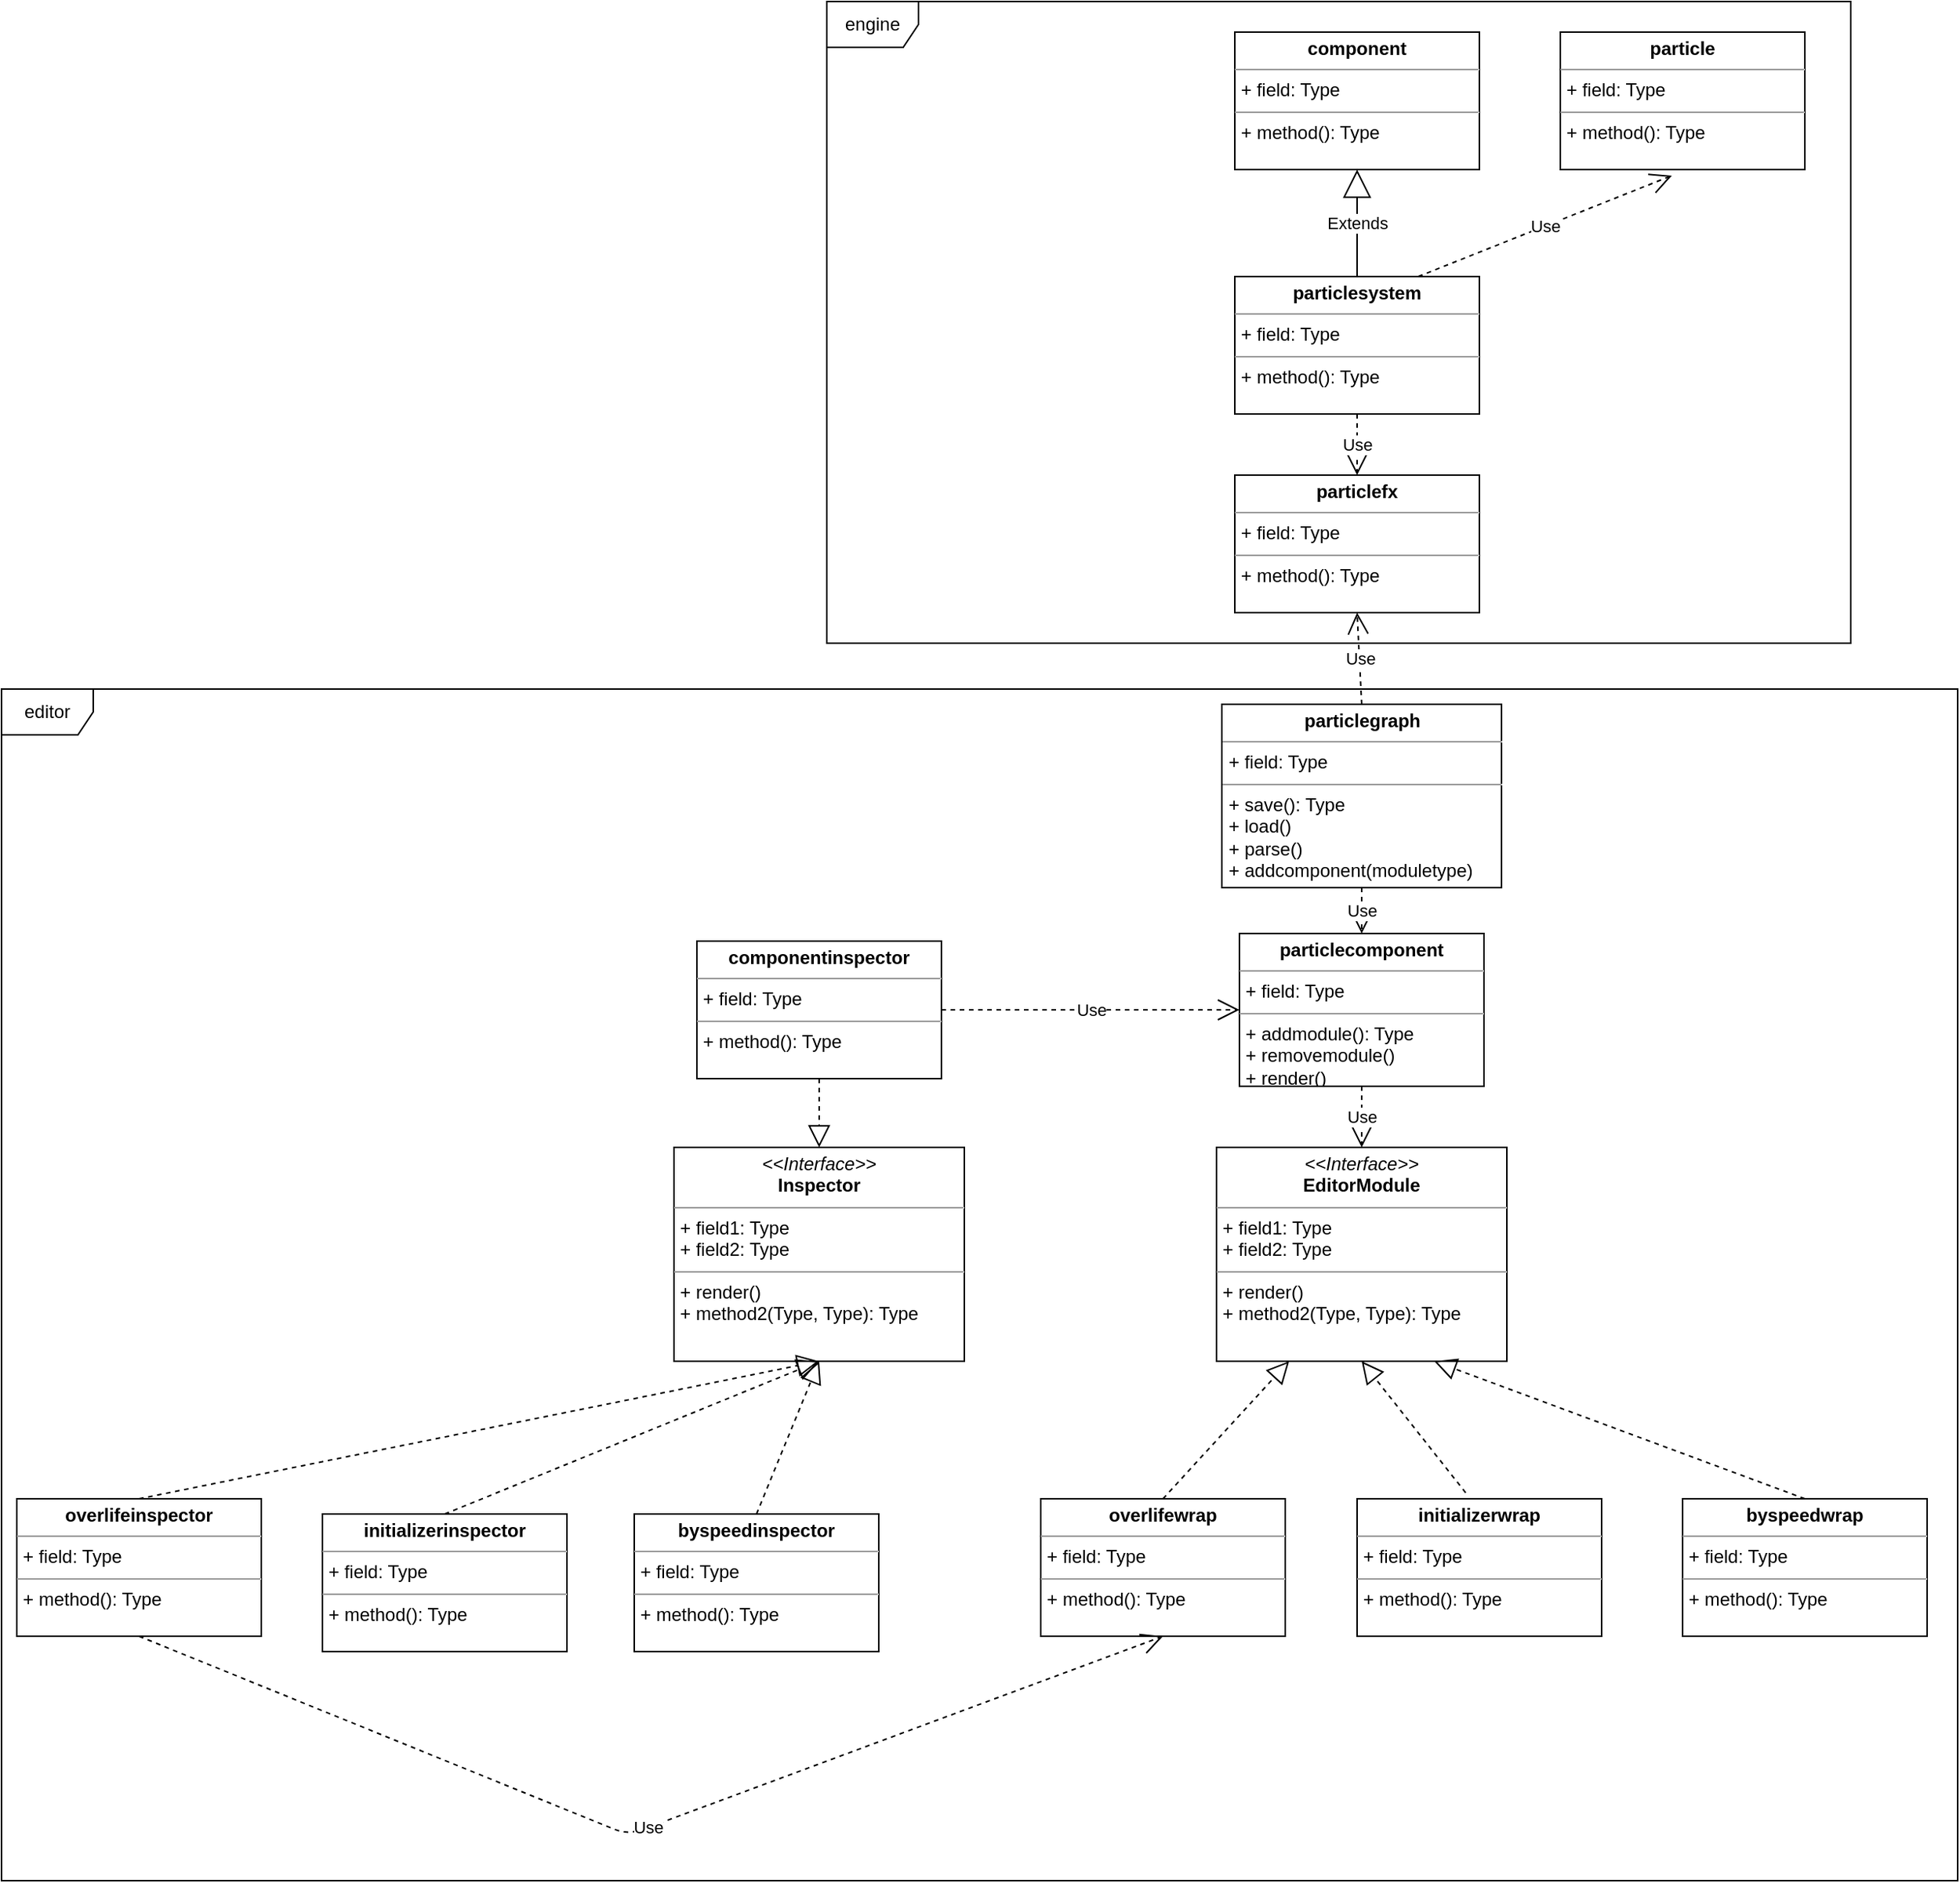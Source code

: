<mxfile version="14.9.2" type="github">
  <diagram id="1v4-q3JJ3BF3rLonqGm6" name="Page-1">
    <mxGraphModel dx="2062" dy="2323" grid="1" gridSize="10" guides="1" tooltips="1" connect="1" arrows="1" fold="1" page="1" pageScale="1" pageWidth="827" pageHeight="1169" math="0" shadow="0">
      <root>
        <mxCell id="0" />
        <mxCell id="1" parent="0" />
        <mxCell id="4IxoNGBiL0sOaZmvlDB4-8" value="engine" style="shape=umlFrame;whiteSpace=wrap;html=1;" vertex="1" parent="1">
          <mxGeometry x="560" y="-440" width="670" height="420" as="geometry" />
        </mxCell>
        <mxCell id="4IxoNGBiL0sOaZmvlDB4-7" value="editor" style="shape=umlFrame;whiteSpace=wrap;html=1;" vertex="1" parent="1">
          <mxGeometry x="20" y="10" width="1280" height="780" as="geometry" />
        </mxCell>
        <mxCell id="rtTn-14dv-DHAK5EhPJp-1" value="&lt;p style=&quot;margin: 0px ; margin-top: 4px ; text-align: center&quot;&gt;&lt;b&gt;componentinspector&lt;/b&gt;&lt;/p&gt;&lt;hr size=&quot;1&quot;&gt;&lt;p style=&quot;margin: 0px ; margin-left: 4px&quot;&gt;+ field: Type&lt;/p&gt;&lt;hr size=&quot;1&quot;&gt;&lt;p style=&quot;margin: 0px ; margin-left: 4px&quot;&gt;+ method(): Type&lt;/p&gt;" style="verticalAlign=top;align=left;overflow=fill;fontSize=12;fontFamily=Helvetica;html=1;" parent="1" vertex="1">
          <mxGeometry x="475" y="175" width="160" height="90" as="geometry" />
        </mxCell>
        <mxCell id="rtTn-14dv-DHAK5EhPJp-2" value="&lt;p style=&quot;margin: 0px ; margin-top: 4px ; text-align: center&quot;&gt;&lt;b&gt;overlifeinspector&lt;/b&gt;&lt;/p&gt;&lt;hr size=&quot;1&quot;&gt;&lt;p style=&quot;margin: 0px ; margin-left: 4px&quot;&gt;+ field: Type&lt;/p&gt;&lt;hr size=&quot;1&quot;&gt;&lt;p style=&quot;margin: 0px ; margin-left: 4px&quot;&gt;+ method(): Type&lt;/p&gt;" style="verticalAlign=top;align=left;overflow=fill;fontSize=12;fontFamily=Helvetica;html=1;" parent="1" vertex="1">
          <mxGeometry x="30" y="540" width="160" height="90" as="geometry" />
        </mxCell>
        <mxCell id="rtTn-14dv-DHAK5EhPJp-4" value="&lt;p style=&quot;margin: 0px ; margin-top: 4px ; text-align: center&quot;&gt;&lt;i&gt;&amp;lt;&amp;lt;Interface&amp;gt;&amp;gt;&lt;/i&gt;&lt;br&gt;&lt;b&gt;Inspector&lt;/b&gt;&lt;/p&gt;&lt;hr size=&quot;1&quot;&gt;&lt;p style=&quot;margin: 0px ; margin-left: 4px&quot;&gt;+ field1: Type&lt;br&gt;+ field2: Type&lt;/p&gt;&lt;hr size=&quot;1&quot;&gt;&lt;p style=&quot;margin: 0px ; margin-left: 4px&quot;&gt;+ render()&lt;br&gt;+ method2(Type, Type): Type&lt;/p&gt;" style="verticalAlign=top;align=left;overflow=fill;fontSize=12;fontFamily=Helvetica;html=1;" parent="1" vertex="1">
          <mxGeometry x="460" y="310" width="190" height="140" as="geometry" />
        </mxCell>
        <mxCell id="rtTn-14dv-DHAK5EhPJp-5" value="&lt;p style=&quot;margin: 0px ; margin-top: 4px ; text-align: center&quot;&gt;&lt;b&gt;particlesystem&lt;/b&gt;&lt;/p&gt;&lt;hr size=&quot;1&quot;&gt;&lt;p style=&quot;margin: 0px ; margin-left: 4px&quot;&gt;+ field: Type&lt;/p&gt;&lt;hr size=&quot;1&quot;&gt;&lt;p style=&quot;margin: 0px ; margin-left: 4px&quot;&gt;+ method(): Type&lt;/p&gt;" style="verticalAlign=top;align=left;overflow=fill;fontSize=12;fontFamily=Helvetica;html=1;" parent="1" vertex="1">
          <mxGeometry x="827" y="-260" width="160" height="90" as="geometry" />
        </mxCell>
        <mxCell id="rtTn-14dv-DHAK5EhPJp-8" value="&lt;p style=&quot;margin: 0px ; margin-top: 4px ; text-align: center&quot;&gt;&lt;b&gt;particlegraph&lt;/b&gt;&lt;/p&gt;&lt;hr size=&quot;1&quot;&gt;&lt;p style=&quot;margin: 0px ; margin-left: 4px&quot;&gt;+ field: Type&lt;/p&gt;&lt;hr size=&quot;1&quot;&gt;&lt;p style=&quot;margin: 0px ; margin-left: 4px&quot;&gt;+ save(): Type&lt;/p&gt;&lt;p style=&quot;margin: 0px ; margin-left: 4px&quot;&gt;+ load()&lt;/p&gt;&lt;p style=&quot;margin: 0px ; margin-left: 4px&quot;&gt;+ parse()&lt;/p&gt;&lt;p style=&quot;margin: 0px ; margin-left: 4px&quot;&gt;+ addcomponent(moduletype)&lt;/p&gt;" style="verticalAlign=top;align=left;overflow=fill;fontSize=12;fontFamily=Helvetica;html=1;" parent="1" vertex="1">
          <mxGeometry x="818.5" y="20" width="183" height="120" as="geometry" />
        </mxCell>
        <mxCell id="rtTn-14dv-DHAK5EhPJp-9" value="&lt;p style=&quot;margin: 0px ; margin-top: 4px ; text-align: center&quot;&gt;&lt;i&gt;&amp;lt;&amp;lt;Interface&amp;gt;&amp;gt;&lt;/i&gt;&lt;br&gt;&lt;b&gt;EditorModule&lt;/b&gt;&lt;br&gt;&lt;/p&gt;&lt;hr size=&quot;1&quot;&gt;&lt;p style=&quot;margin: 0px ; margin-left: 4px&quot;&gt;+ field1: Type&lt;br&gt;+ field2: Type&lt;/p&gt;&lt;hr size=&quot;1&quot;&gt;&lt;p style=&quot;margin: 0px ; margin-left: 4px&quot;&gt;+ render()&lt;br&gt;+ method2(Type, Type): Type&lt;/p&gt;" style="verticalAlign=top;align=left;overflow=fill;fontSize=12;fontFamily=Helvetica;html=1;" parent="1" vertex="1">
          <mxGeometry x="815" y="310" width="190" height="140" as="geometry" />
        </mxCell>
        <mxCell id="rtTn-14dv-DHAK5EhPJp-10" value="&lt;p style=&quot;margin: 0px ; margin-top: 4px ; text-align: center&quot;&gt;&lt;b&gt;overlifewrap&lt;/b&gt;&lt;/p&gt;&lt;hr size=&quot;1&quot;&gt;&lt;p style=&quot;margin: 0px ; margin-left: 4px&quot;&gt;+ field: Type&lt;/p&gt;&lt;hr size=&quot;1&quot;&gt;&lt;p style=&quot;margin: 0px ; margin-left: 4px&quot;&gt;+ method(): Type&lt;/p&gt;" style="verticalAlign=top;align=left;overflow=fill;fontSize=12;fontFamily=Helvetica;html=1;" parent="1" vertex="1">
          <mxGeometry x="700" y="540" width="160" height="90" as="geometry" />
        </mxCell>
        <mxCell id="rtTn-14dv-DHAK5EhPJp-11" value="&lt;p style=&quot;margin: 0px ; margin-top: 4px ; text-align: center&quot;&gt;&lt;b&gt;initializerwrap&lt;/b&gt;&lt;/p&gt;&lt;hr size=&quot;1&quot;&gt;&lt;p style=&quot;margin: 0px ; margin-left: 4px&quot;&gt;+ field: Type&lt;/p&gt;&lt;hr size=&quot;1&quot;&gt;&lt;p style=&quot;margin: 0px ; margin-left: 4px&quot;&gt;+ method(): Type&lt;/p&gt;" style="verticalAlign=top;align=left;overflow=fill;fontSize=12;fontFamily=Helvetica;html=1;" parent="1" vertex="1">
          <mxGeometry x="907" y="540" width="160" height="90" as="geometry" />
        </mxCell>
        <mxCell id="rtTn-14dv-DHAK5EhPJp-12" value="&lt;p style=&quot;margin: 0px ; margin-top: 4px ; text-align: center&quot;&gt;&lt;b&gt;byspeedwrap&lt;/b&gt;&lt;/p&gt;&lt;hr size=&quot;1&quot;&gt;&lt;p style=&quot;margin: 0px ; margin-left: 4px&quot;&gt;+ field: Type&lt;/p&gt;&lt;hr size=&quot;1&quot;&gt;&lt;p style=&quot;margin: 0px ; margin-left: 4px&quot;&gt;+ method(): Type&lt;/p&gt;" style="verticalAlign=top;align=left;overflow=fill;fontSize=12;fontFamily=Helvetica;html=1;" parent="1" vertex="1">
          <mxGeometry x="1120" y="540" width="160" height="90" as="geometry" />
        </mxCell>
        <mxCell id="rtTn-14dv-DHAK5EhPJp-24" value="" style="endArrow=block;dashed=1;endFill=0;endSize=12;html=1;exitX=0.5;exitY=0;exitDx=0;exitDy=0;entryX=0.75;entryY=1;entryDx=0;entryDy=0;" parent="1" source="rtTn-14dv-DHAK5EhPJp-12" target="rtTn-14dv-DHAK5EhPJp-9" edge="1">
          <mxGeometry width="160" relative="1" as="geometry">
            <mxPoint x="940" y="460" as="sourcePoint" />
            <mxPoint x="1100" y="460" as="targetPoint" />
          </mxGeometry>
        </mxCell>
        <mxCell id="rtTn-14dv-DHAK5EhPJp-25" value="" style="endArrow=block;dashed=1;endFill=0;endSize=12;html=1;exitX=0.444;exitY=-0.044;exitDx=0;exitDy=0;exitPerimeter=0;entryX=0.5;entryY=1;entryDx=0;entryDy=0;" parent="1" source="rtTn-14dv-DHAK5EhPJp-11" target="rtTn-14dv-DHAK5EhPJp-9" edge="1">
          <mxGeometry width="160" relative="1" as="geometry">
            <mxPoint x="820" y="450" as="sourcePoint" />
            <mxPoint x="980" y="450" as="targetPoint" />
          </mxGeometry>
        </mxCell>
        <mxCell id="rtTn-14dv-DHAK5EhPJp-26" value="" style="endArrow=block;dashed=1;endFill=0;endSize=12;html=1;exitX=0.5;exitY=0;exitDx=0;exitDy=0;entryX=0.25;entryY=1;entryDx=0;entryDy=0;" parent="1" source="rtTn-14dv-DHAK5EhPJp-10" target="rtTn-14dv-DHAK5EhPJp-9" edge="1">
          <mxGeometry width="160" relative="1" as="geometry">
            <mxPoint x="540" y="460" as="sourcePoint" />
            <mxPoint x="770" y="433" as="targetPoint" />
          </mxGeometry>
        </mxCell>
        <mxCell id="rtTn-14dv-DHAK5EhPJp-27" value="&lt;p style=&quot;margin: 0px ; margin-top: 4px ; text-align: center&quot;&gt;&lt;b&gt;particlecomponent&lt;/b&gt;&lt;/p&gt;&lt;hr size=&quot;1&quot;&gt;&lt;p style=&quot;margin: 0px ; margin-left: 4px&quot;&gt;+ field: Type&lt;/p&gt;&lt;hr size=&quot;1&quot;&gt;&lt;p style=&quot;margin: 0px ; margin-left: 4px&quot;&gt;+ addmodule(): Type&lt;/p&gt;&lt;p style=&quot;margin: 0px ; margin-left: 4px&quot;&gt;+ removemodule()&lt;/p&gt;&lt;p style=&quot;margin: 0px ; margin-left: 4px&quot;&gt;+ render()&lt;/p&gt;" style="verticalAlign=top;align=left;overflow=fill;fontSize=12;fontFamily=Helvetica;html=1;" parent="1" vertex="1">
          <mxGeometry x="830" y="170" width="160" height="100" as="geometry" />
        </mxCell>
        <mxCell id="rtTn-14dv-DHAK5EhPJp-28" value="Use" style="endArrow=open;endSize=12;dashed=1;html=1;exitX=0.5;exitY=1;exitDx=0;exitDy=0;entryX=0.5;entryY=0;entryDx=0;entryDy=0;" parent="1" source="rtTn-14dv-DHAK5EhPJp-27" target="rtTn-14dv-DHAK5EhPJp-9" edge="1">
          <mxGeometry width="160" relative="1" as="geometry">
            <mxPoint x="530" y="320" as="sourcePoint" />
            <mxPoint x="690" y="320" as="targetPoint" />
          </mxGeometry>
        </mxCell>
        <mxCell id="rtTn-14dv-DHAK5EhPJp-29" value="Use" style="endArrow=open;endSize=12;dashed=1;html=1;exitX=0.5;exitY=1;exitDx=0;exitDy=0;entryX=0.5;entryY=0;entryDx=0;entryDy=0;" parent="1" source="rtTn-14dv-DHAK5EhPJp-8" target="rtTn-14dv-DHAK5EhPJp-27" edge="1">
          <mxGeometry width="160" relative="1" as="geometry">
            <mxPoint x="410" y="420" as="sourcePoint" />
            <mxPoint x="570" y="420" as="targetPoint" />
          </mxGeometry>
        </mxCell>
        <mxCell id="rtTn-14dv-DHAK5EhPJp-35" value="&lt;p style=&quot;margin: 0px ; margin-top: 4px ; text-align: center&quot;&gt;&lt;b&gt;initializerinspector&lt;/b&gt;&lt;/p&gt;&lt;hr size=&quot;1&quot;&gt;&lt;p style=&quot;margin: 0px ; margin-left: 4px&quot;&gt;+ field: Type&lt;/p&gt;&lt;hr size=&quot;1&quot;&gt;&lt;p style=&quot;margin: 0px ; margin-left: 4px&quot;&gt;+ method(): Type&lt;/p&gt;" style="verticalAlign=top;align=left;overflow=fill;fontSize=12;fontFamily=Helvetica;html=1;" parent="1" vertex="1">
          <mxGeometry x="230" y="550" width="160" height="90" as="geometry" />
        </mxCell>
        <mxCell id="rtTn-14dv-DHAK5EhPJp-36" value="&lt;p style=&quot;margin: 0px ; margin-top: 4px ; text-align: center&quot;&gt;&lt;b&gt;byspeedinspector&lt;/b&gt;&lt;/p&gt;&lt;hr size=&quot;1&quot;&gt;&lt;p style=&quot;margin: 0px ; margin-left: 4px&quot;&gt;+ field: Type&lt;/p&gt;&lt;hr size=&quot;1&quot;&gt;&lt;p style=&quot;margin: 0px ; margin-left: 4px&quot;&gt;+ method(): Type&lt;/p&gt;" style="verticalAlign=top;align=left;overflow=fill;fontSize=12;fontFamily=Helvetica;html=1;" parent="1" vertex="1">
          <mxGeometry x="434" y="550" width="160" height="90" as="geometry" />
        </mxCell>
        <mxCell id="rtTn-14dv-DHAK5EhPJp-37" value="" style="endArrow=block;dashed=1;endFill=0;endSize=12;html=1;exitX=0.5;exitY=0;exitDx=0;exitDy=0;entryX=0.5;entryY=1;entryDx=0;entryDy=0;" parent="1" source="rtTn-14dv-DHAK5EhPJp-2" target="rtTn-14dv-DHAK5EhPJp-4" edge="1">
          <mxGeometry width="160" relative="1" as="geometry">
            <mxPoint x="330" y="460" as="sourcePoint" />
            <mxPoint x="490" y="460" as="targetPoint" />
          </mxGeometry>
        </mxCell>
        <mxCell id="rtTn-14dv-DHAK5EhPJp-38" value="" style="endArrow=block;dashed=1;endFill=0;endSize=12;html=1;exitX=0.5;exitY=0;exitDx=0;exitDy=0;entryX=0.5;entryY=1;entryDx=0;entryDy=0;" parent="1" source="rtTn-14dv-DHAK5EhPJp-35" target="rtTn-14dv-DHAK5EhPJp-4" edge="1">
          <mxGeometry width="160" relative="1" as="geometry">
            <mxPoint x="330" y="460" as="sourcePoint" />
            <mxPoint x="270" y="370" as="targetPoint" />
          </mxGeometry>
        </mxCell>
        <mxCell id="rtTn-14dv-DHAK5EhPJp-39" value="" style="endArrow=block;dashed=1;endFill=0;endSize=12;html=1;exitX=0.5;exitY=0;exitDx=0;exitDy=0;entryX=0.5;entryY=1;entryDx=0;entryDy=0;" parent="1" source="rtTn-14dv-DHAK5EhPJp-36" target="rtTn-14dv-DHAK5EhPJp-4" edge="1">
          <mxGeometry width="160" relative="1" as="geometry">
            <mxPoint x="330" y="460" as="sourcePoint" />
            <mxPoint x="490" y="460" as="targetPoint" />
          </mxGeometry>
        </mxCell>
        <mxCell id="rtTn-14dv-DHAK5EhPJp-40" value="Use" style="endArrow=open;endSize=12;dashed=1;html=1;exitX=0.5;exitY=1;exitDx=0;exitDy=0;entryX=0.5;entryY=1;entryDx=0;entryDy=0;" parent="1" source="rtTn-14dv-DHAK5EhPJp-2" target="rtTn-14dv-DHAK5EhPJp-10" edge="1">
          <mxGeometry width="160" relative="1" as="geometry">
            <mxPoint x="330" y="560" as="sourcePoint" />
            <mxPoint x="490" y="560" as="targetPoint" />
            <Array as="points">
              <mxPoint x="430" y="760" />
            </Array>
          </mxGeometry>
        </mxCell>
        <mxCell id="rtTn-14dv-DHAK5EhPJp-41" value="&lt;p style=&quot;margin: 0px ; margin-top: 4px ; text-align: center&quot;&gt;&lt;b&gt;particle&lt;/b&gt;&lt;/p&gt;&lt;hr size=&quot;1&quot;&gt;&lt;p style=&quot;margin: 0px ; margin-left: 4px&quot;&gt;+ field: Type&lt;/p&gt;&lt;hr size=&quot;1&quot;&gt;&lt;p style=&quot;margin: 0px ; margin-left: 4px&quot;&gt;+ method(): Type&lt;/p&gt;" style="verticalAlign=top;align=left;overflow=fill;fontSize=12;fontFamily=Helvetica;html=1;" parent="1" vertex="1">
          <mxGeometry x="1040" y="-420" width="160" height="90" as="geometry" />
        </mxCell>
        <mxCell id="rtTn-14dv-DHAK5EhPJp-42" value="Use" style="endArrow=open;endSize=12;dashed=1;html=1;exitX=0.75;exitY=0;exitDx=0;exitDy=0;entryX=0.456;entryY=1.044;entryDx=0;entryDy=0;entryPerimeter=0;" parent="1" source="rtTn-14dv-DHAK5EhPJp-5" target="rtTn-14dv-DHAK5EhPJp-41" edge="1">
          <mxGeometry width="160" relative="1" as="geometry">
            <mxPoint x="-120" y="-340" as="sourcePoint" />
            <mxPoint x="40" y="-340" as="targetPoint" />
          </mxGeometry>
        </mxCell>
        <mxCell id="rtTn-14dv-DHAK5EhPJp-43" value="&lt;p style=&quot;margin: 0px ; margin-top: 4px ; text-align: center&quot;&gt;&lt;b&gt;particlefx&lt;/b&gt;&lt;/p&gt;&lt;hr size=&quot;1&quot;&gt;&lt;p style=&quot;margin: 0px ; margin-left: 4px&quot;&gt;+ field: Type&lt;/p&gt;&lt;hr size=&quot;1&quot;&gt;&lt;p style=&quot;margin: 0px ; margin-left: 4px&quot;&gt;+ method(): Type&lt;/p&gt;" style="verticalAlign=top;align=left;overflow=fill;fontSize=12;fontFamily=Helvetica;html=1;" parent="1" vertex="1">
          <mxGeometry x="827" y="-130" width="160" height="90" as="geometry" />
        </mxCell>
        <mxCell id="rtTn-14dv-DHAK5EhPJp-44" value="Use" style="endArrow=open;endSize=12;dashed=1;html=1;exitX=0.5;exitY=1;exitDx=0;exitDy=0;entryX=0.5;entryY=0;entryDx=0;entryDy=0;" parent="1" source="rtTn-14dv-DHAK5EhPJp-5" target="rtTn-14dv-DHAK5EhPJp-43" edge="1">
          <mxGeometry width="160" relative="1" as="geometry">
            <mxPoint x="-130" y="-380" as="sourcePoint" />
            <mxPoint x="30" y="-380" as="targetPoint" />
          </mxGeometry>
        </mxCell>
        <mxCell id="4IxoNGBiL0sOaZmvlDB4-1" value="" style="endArrow=block;dashed=1;endFill=0;endSize=12;html=1;exitX=0.5;exitY=1;exitDx=0;exitDy=0;entryX=0.5;entryY=0;entryDx=0;entryDy=0;" edge="1" parent="1" source="rtTn-14dv-DHAK5EhPJp-1" target="rtTn-14dv-DHAK5EhPJp-4">
          <mxGeometry width="160" relative="1" as="geometry">
            <mxPoint x="750" y="460" as="sourcePoint" />
            <mxPoint x="910" y="460" as="targetPoint" />
          </mxGeometry>
        </mxCell>
        <mxCell id="4IxoNGBiL0sOaZmvlDB4-2" value="Use" style="endArrow=open;endSize=12;dashed=1;html=1;exitX=1;exitY=0.5;exitDx=0;exitDy=0;entryX=0;entryY=0.5;entryDx=0;entryDy=0;" edge="1" parent="1" source="rtTn-14dv-DHAK5EhPJp-1" target="rtTn-14dv-DHAK5EhPJp-27">
          <mxGeometry width="160" relative="1" as="geometry">
            <mxPoint x="750" y="460" as="sourcePoint" />
            <mxPoint x="910" y="460" as="targetPoint" />
          </mxGeometry>
        </mxCell>
        <mxCell id="4IxoNGBiL0sOaZmvlDB4-4" value="&lt;p style=&quot;margin: 0px ; margin-top: 4px ; text-align: center&quot;&gt;&lt;b&gt;component&lt;/b&gt;&lt;/p&gt;&lt;hr size=&quot;1&quot;&gt;&lt;p style=&quot;margin: 0px ; margin-left: 4px&quot;&gt;+ field: Type&lt;/p&gt;&lt;hr size=&quot;1&quot;&gt;&lt;p style=&quot;margin: 0px ; margin-left: 4px&quot;&gt;+ method(): Type&lt;/p&gt;" style="verticalAlign=top;align=left;overflow=fill;fontSize=12;fontFamily=Helvetica;html=1;" vertex="1" parent="1">
          <mxGeometry x="827" y="-420" width="160" height="90" as="geometry" />
        </mxCell>
        <mxCell id="4IxoNGBiL0sOaZmvlDB4-5" value="Extends" style="endArrow=block;endSize=16;endFill=0;html=1;entryX=0.5;entryY=1;entryDx=0;entryDy=0;exitX=0.5;exitY=0;exitDx=0;exitDy=0;" edge="1" parent="1" source="rtTn-14dv-DHAK5EhPJp-5" target="4IxoNGBiL0sOaZmvlDB4-4">
          <mxGeometry width="160" relative="1" as="geometry">
            <mxPoint x="630" y="-75.5" as="sourcePoint" />
            <mxPoint x="790" y="-75.5" as="targetPoint" />
          </mxGeometry>
        </mxCell>
        <mxCell id="4IxoNGBiL0sOaZmvlDB4-6" value="Use" style="endArrow=open;endSize=12;dashed=1;html=1;entryX=0.5;entryY=1;entryDx=0;entryDy=0;exitX=0.5;exitY=0;exitDx=0;exitDy=0;" edge="1" parent="1" source="rtTn-14dv-DHAK5EhPJp-8" target="rtTn-14dv-DHAK5EhPJp-43">
          <mxGeometry width="160" relative="1" as="geometry">
            <mxPoint x="750" y="120" as="sourcePoint" />
            <mxPoint x="910" y="120" as="targetPoint" />
          </mxGeometry>
        </mxCell>
      </root>
    </mxGraphModel>
  </diagram>
</mxfile>
